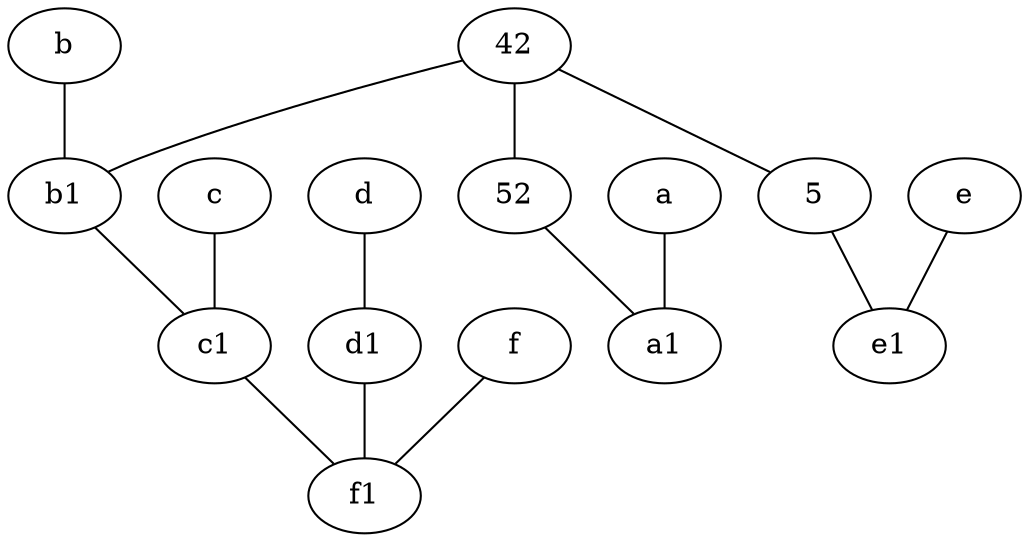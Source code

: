 graph {
	node [labelfontsize=50]
	b [labelfontsize=50 pos="10,4!"]
	52 [labelfontsize=50]
	b1 [labelfontsize=50 pos="9,4!"]
	e1 [labelfontsize=50 pos="7,7!"]
	f1 [labelfontsize=50 pos="3,8!"]
	c1 [labelfontsize=50 pos="4.5,3!"]
	42 [labelfontsize=50]
	5 [labelfontsize=50]
	a1 [labelfontsize=50 pos="8,3!"]
	d1 [labelfontsize=50 pos="3,5!"]
	42 -- 5
	42 -- 52
	5 -- e1
	b -- b1
	c -- c1
	d1 -- f1
	52 -- a1
	f -- f1
	a -- a1
	c1 -- f1
	d -- d1
	b1 -- c1
	e -- e1
	42 -- b1
}
